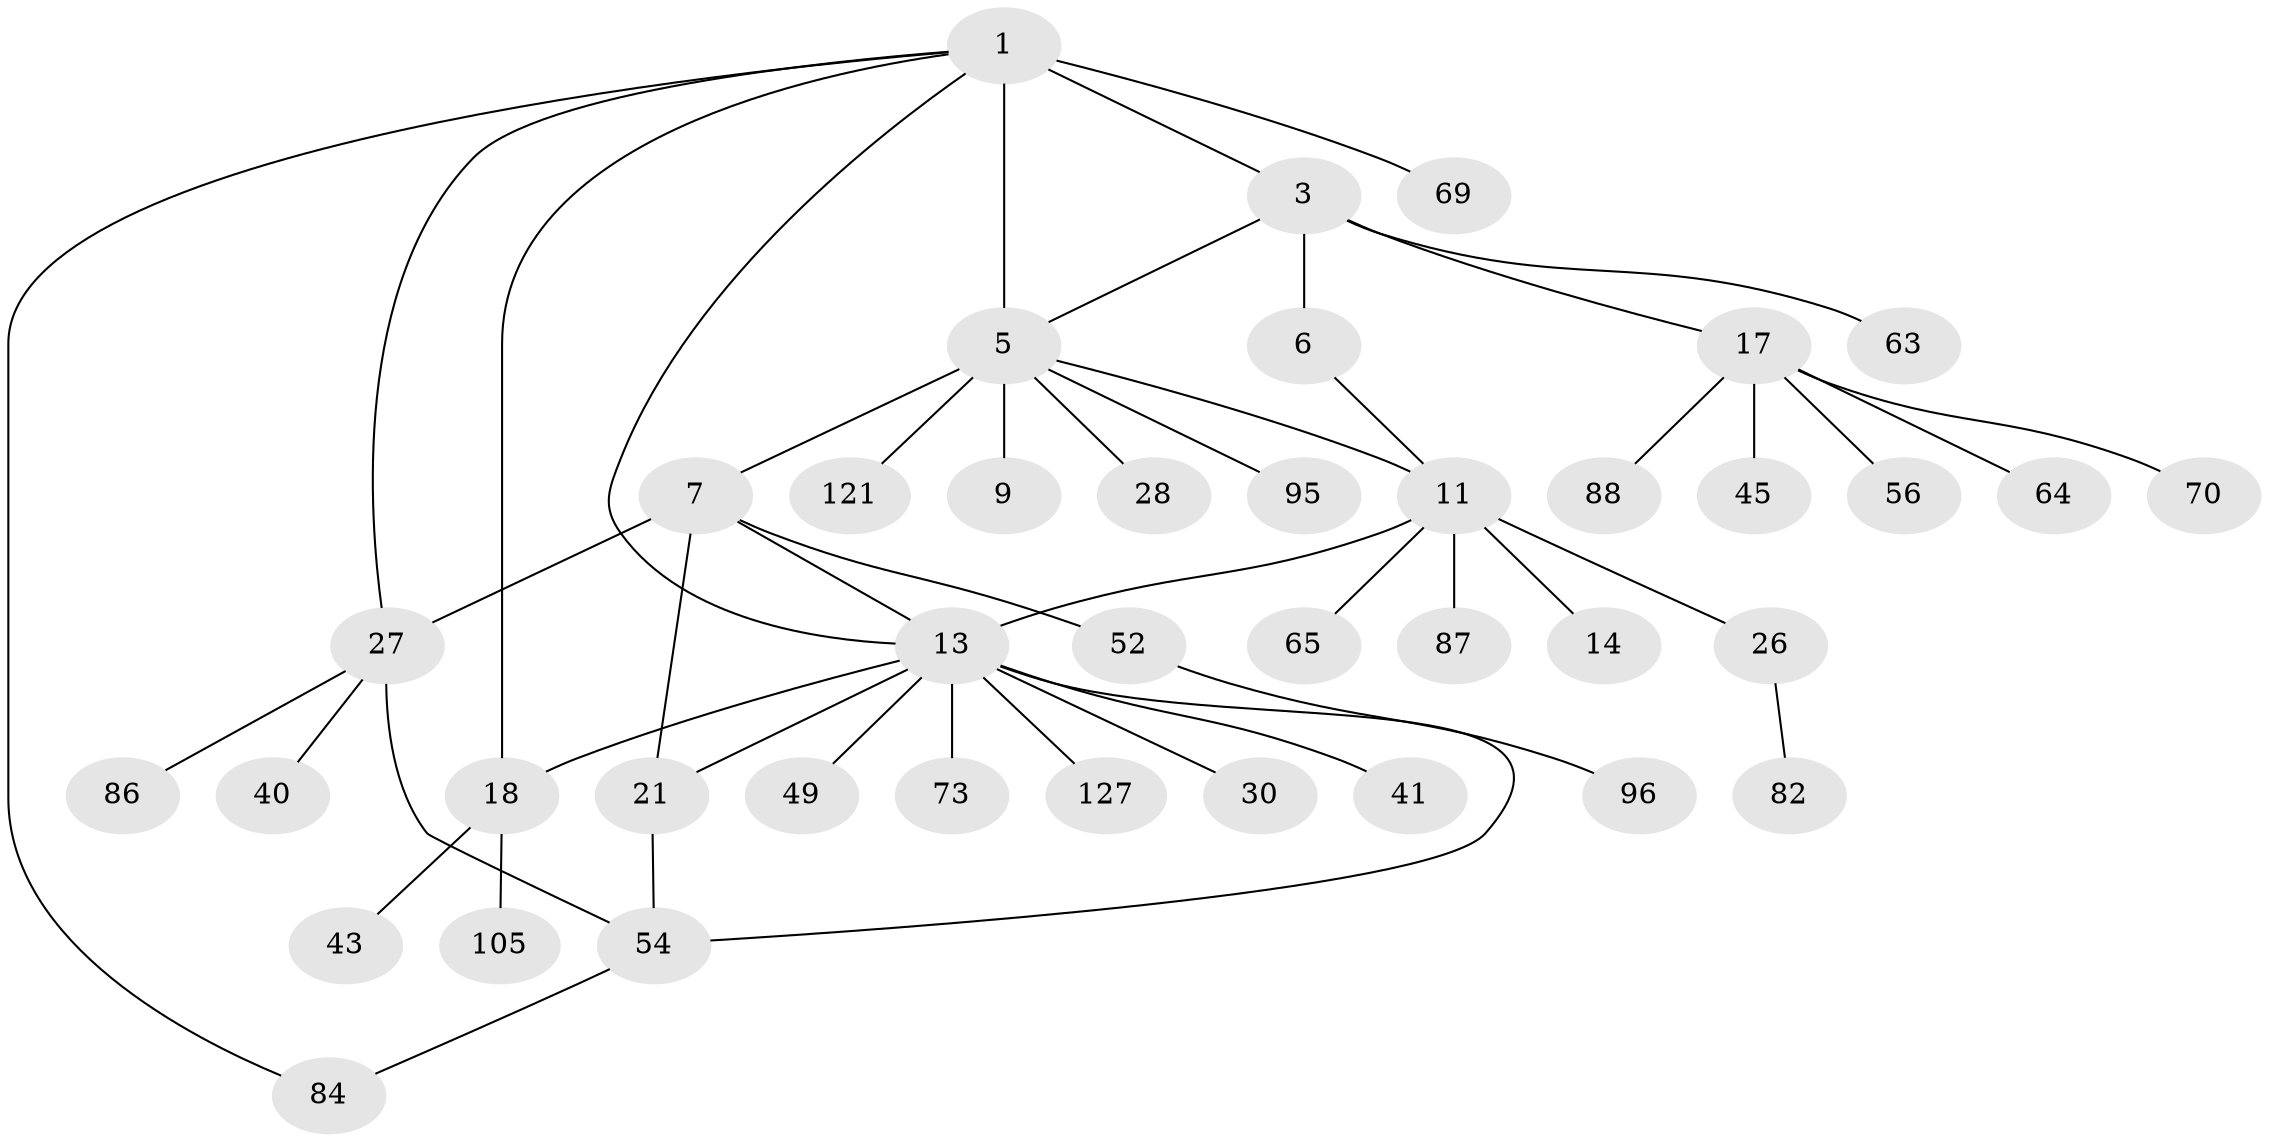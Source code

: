 // original degree distribution, {7: 0.022388059701492536, 4: 0.1044776119402985, 5: 0.022388059701492536, 8: 0.007462686567164179, 1: 0.44029850746268656, 6: 0.007462686567164179, 3: 0.17164179104477612, 2: 0.22388059701492538}
// Generated by graph-tools (version 1.1) at 2025/17/03/04/25 18:17:03]
// undirected, 40 vertices, 49 edges
graph export_dot {
graph [start="1"]
  node [color=gray90,style=filled];
  1 [super="+2+101+55+42"];
  3 [super="+4+10"];
  5 [super="+15+72+80+12+8"];
  6 [super="+113+74"];
  7;
  9;
  11 [super="+81+25+58"];
  13 [super="+35+19"];
  14 [super="+100+134+20"];
  17 [super="+44+50+33"];
  18 [super="+29+60"];
  21 [super="+51+31"];
  26 [super="+32"];
  27 [super="+38+34+57+47"];
  28;
  30;
  40;
  41;
  43 [super="+126+59"];
  45;
  49 [super="+92"];
  52 [super="+61"];
  54 [super="+78+103"];
  56 [super="+79"];
  63;
  64;
  65;
  69 [super="+83"];
  70;
  73;
  82 [super="+112"];
  84 [super="+98"];
  86;
  87;
  88;
  95;
  96 [super="+123"];
  105;
  121;
  127;
  1 -- 3;
  1 -- 18;
  1 -- 27;
  1 -- 84;
  1 -- 69;
  1 -- 5 [weight=3];
  1 -- 13;
  3 -- 63;
  3 -- 17;
  3 -- 5;
  3 -- 6 [weight=2];
  5 -- 7;
  5 -- 121;
  5 -- 28;
  5 -- 9;
  5 -- 11;
  5 -- 95;
  6 -- 11;
  7 -- 13;
  7 -- 21;
  7 -- 52;
  7 -- 27;
  11 -- 14;
  11 -- 26;
  11 -- 65;
  11 -- 87;
  11 -- 13;
  13 -- 73;
  13 -- 127;
  13 -- 41;
  13 -- 49;
  13 -- 21;
  13 -- 54;
  13 -- 30;
  13 -- 18;
  17 -- 64;
  17 -- 70;
  17 -- 56;
  17 -- 88;
  17 -- 45;
  18 -- 105;
  18 -- 43;
  21 -- 54;
  26 -- 82;
  27 -- 40;
  27 -- 54;
  27 -- 86;
  52 -- 96;
  54 -- 84;
}

